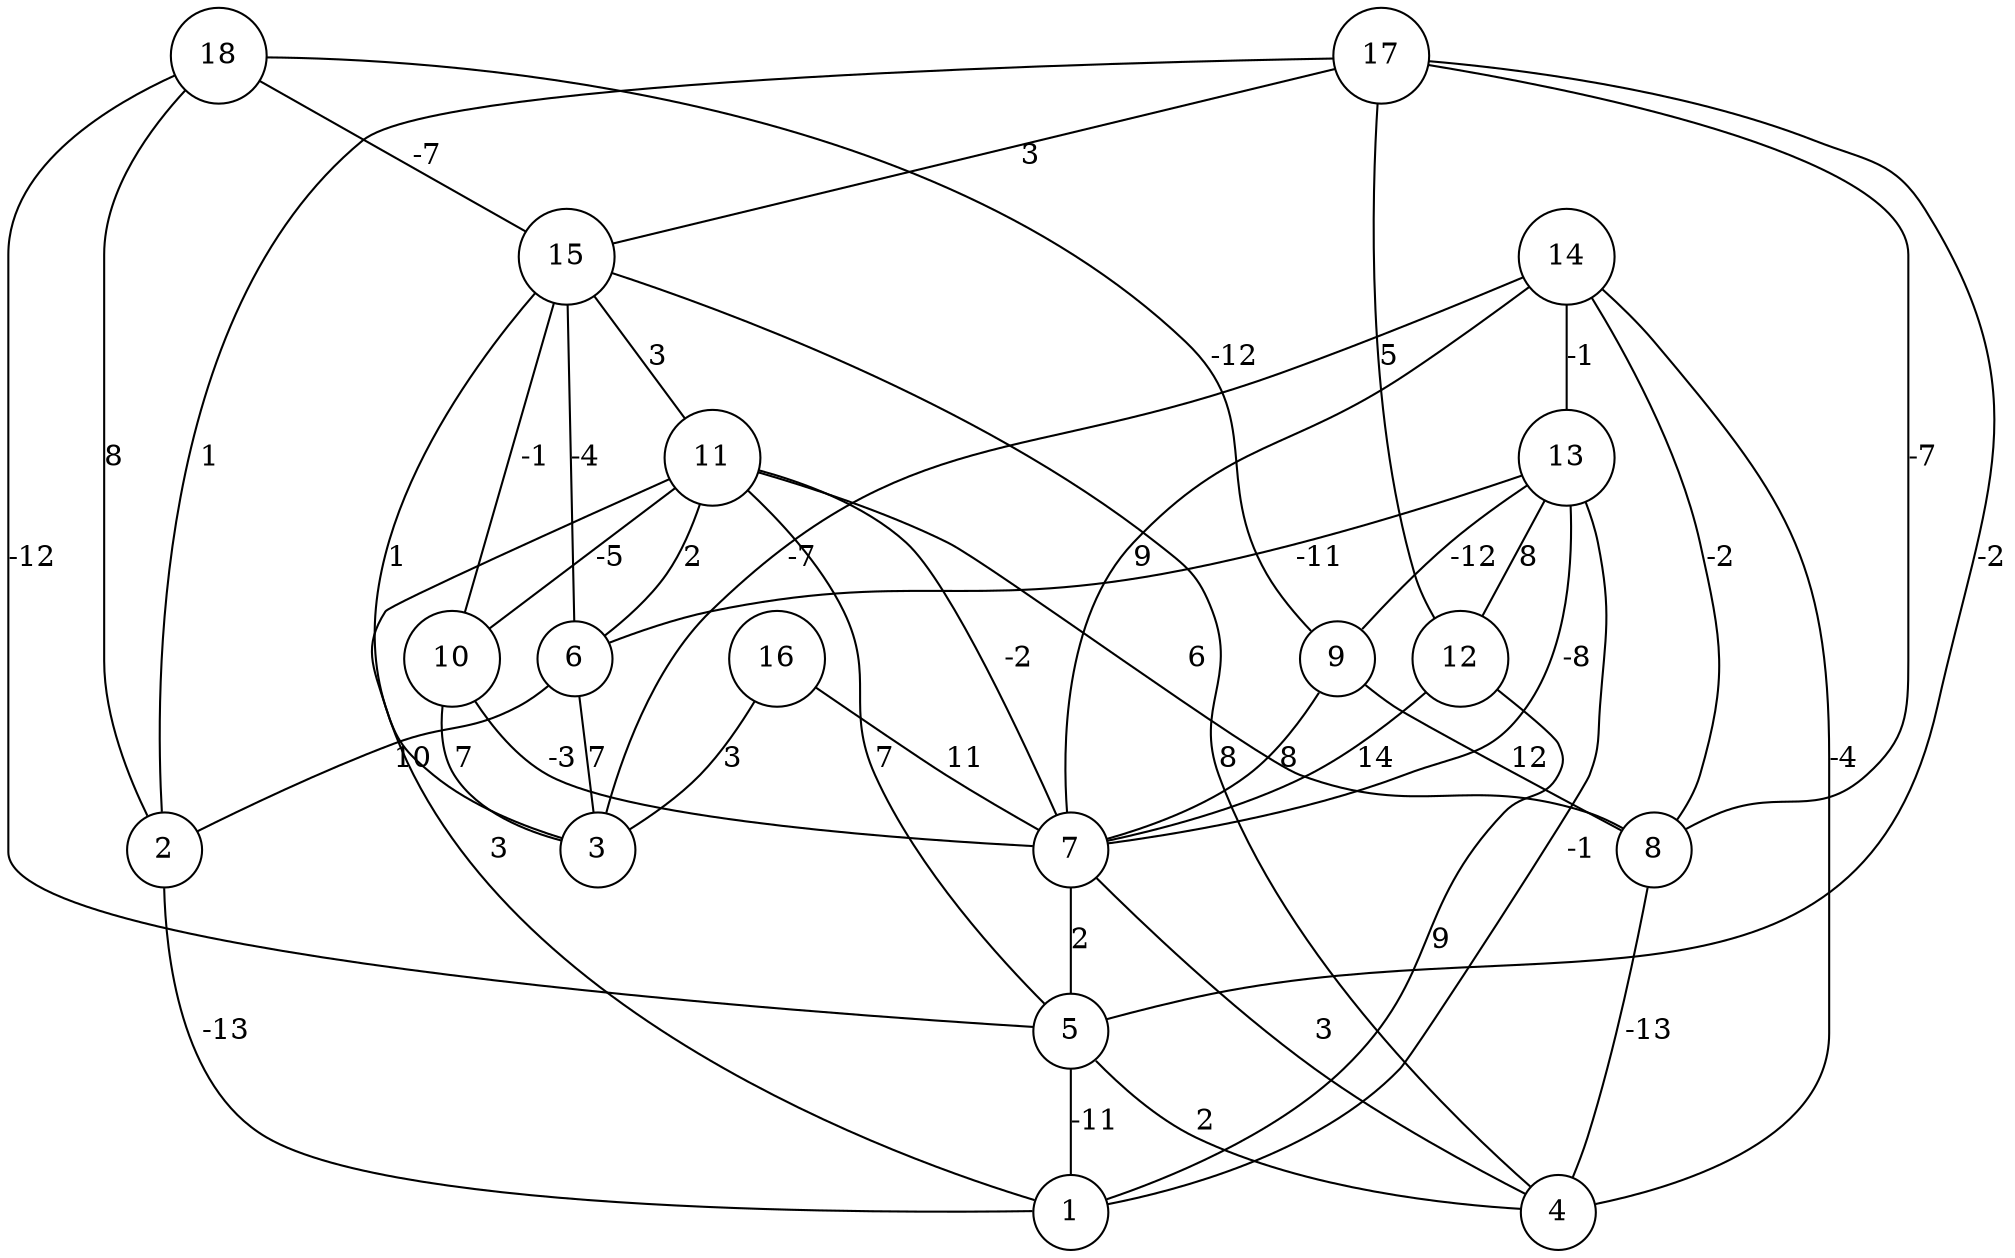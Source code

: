 graph { 
	 fontname="Helvetica,Arial,sans-serif" 
	 node [shape = circle]; 
	 18 -- 2 [label = "8"];
	 18 -- 5 [label = "-12"];
	 18 -- 9 [label = "-12"];
	 18 -- 15 [label = "-7"];
	 17 -- 2 [label = "1"];
	 17 -- 5 [label = "-2"];
	 17 -- 8 [label = "-7"];
	 17 -- 12 [label = "5"];
	 17 -- 15 [label = "3"];
	 16 -- 3 [label = "3"];
	 16 -- 7 [label = "11"];
	 15 -- 3 [label = "1"];
	 15 -- 4 [label = "8"];
	 15 -- 6 [label = "-4"];
	 15 -- 10 [label = "-1"];
	 15 -- 11 [label = "3"];
	 14 -- 3 [label = "-7"];
	 14 -- 4 [label = "-4"];
	 14 -- 7 [label = "9"];
	 14 -- 8 [label = "-2"];
	 14 -- 13 [label = "-1"];
	 13 -- 1 [label = "-1"];
	 13 -- 6 [label = "-11"];
	 13 -- 7 [label = "-8"];
	 13 -- 9 [label = "-12"];
	 13 -- 12 [label = "8"];
	 12 -- 1 [label = "9"];
	 12 -- 7 [label = "14"];
	 11 -- 1 [label = "3"];
	 11 -- 5 [label = "7"];
	 11 -- 6 [label = "2"];
	 11 -- 7 [label = "-2"];
	 11 -- 8 [label = "6"];
	 11 -- 10 [label = "-5"];
	 10 -- 3 [label = "7"];
	 10 -- 7 [label = "-3"];
	 9 -- 7 [label = "8"];
	 9 -- 8 [label = "12"];
	 8 -- 4 [label = "-13"];
	 7 -- 4 [label = "3"];
	 7 -- 5 [label = "2"];
	 6 -- 2 [label = "10"];
	 6 -- 3 [label = "7"];
	 5 -- 1 [label = "-11"];
	 5 -- 4 [label = "2"];
	 2 -- 1 [label = "-13"];
	 1;
	 2;
	 3;
	 4;
	 5;
	 6;
	 7;
	 8;
	 9;
	 10;
	 11;
	 12;
	 13;
	 14;
	 15;
	 16;
	 17;
	 18;
}
